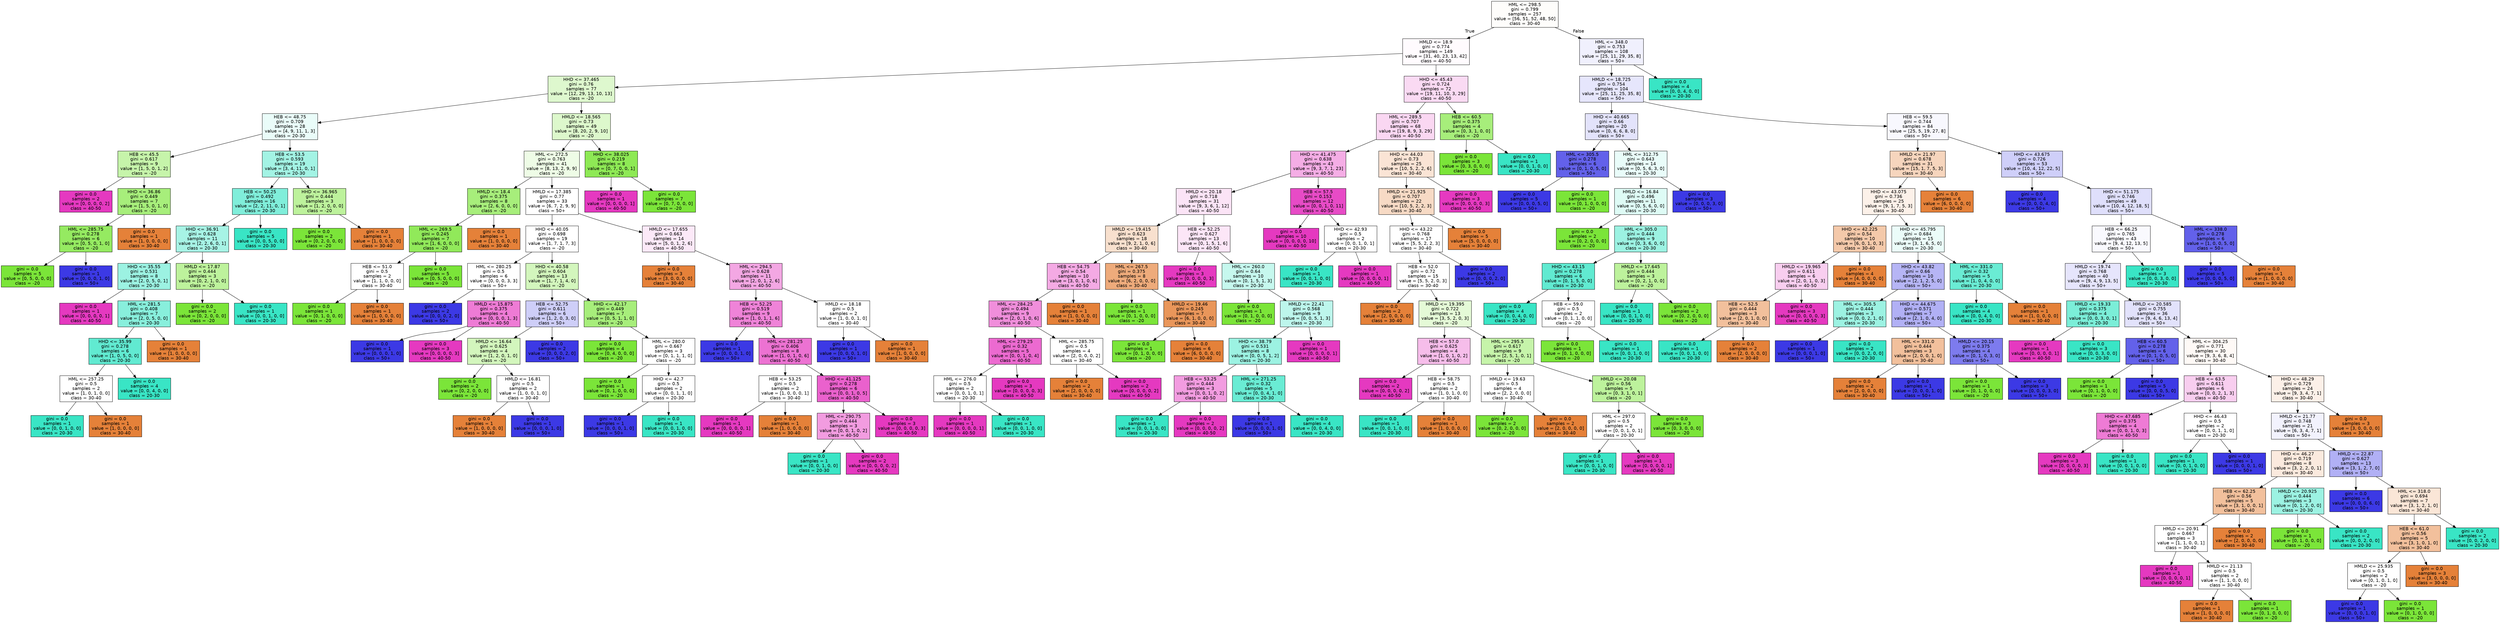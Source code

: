 digraph Tree {
node [shape=box, style="filled", color="black", fontname="helvetica"] ;
edge [fontname="helvetica"] ;
0 [label="HML <= 298.5\ngini = 0.799\nsamples = 257\nvalue = [56, 51, 52, 48, 50]\nclass = 30-40", fillcolor="#fefdfb"] ;
1 [label="HMLD <= 18.9\ngini = 0.774\nsamples = 149\nvalue = [31, 40, 23, 13, 42]\nclass = 40-50", fillcolor="#fffbfe"] ;
0 -> 1 [labeldistance=2.5, labelangle=45, headlabel="True"] ;
2 [label="HHD <= 37.465\ngini = 0.76\nsamples = 77\nvalue = [12, 29, 13, 10, 13]\nclass = -20", fillcolor="#def8ce"] ;
1 -> 2 ;
3 [label="HEB <= 48.75\ngini = 0.709\nsamples = 28\nvalue = [4, 9, 11, 1, 3]\nclass = 20-30", fillcolor="#eafcf9"] ;
2 -> 3 ;
4 [label="HEB <= 45.5\ngini = 0.617\nsamples = 9\nvalue = [1, 5, 0, 1, 2]\nclass = -20", fillcolor="#c6f4aa"] ;
3 -> 4 ;
5 [label="gini = 0.0\nsamples = 2\nvalue = [0, 0, 0, 0, 2]\nclass = 40-50", fillcolor="#e539c0"] ;
4 -> 5 ;
6 [label="HHD <= 36.86\ngini = 0.449\nsamples = 7\nvalue = [1, 5, 0, 1, 0]\nclass = -20", fillcolor="#a7ee7b"] ;
4 -> 6 ;
7 [label="HML <= 285.75\ngini = 0.278\nsamples = 6\nvalue = [0, 5, 0, 1, 0]\nclass = -20", fillcolor="#95ea61"] ;
6 -> 7 ;
8 [label="gini = 0.0\nsamples = 5\nvalue = [0, 5, 0, 0, 0]\nclass = -20", fillcolor="#7be539"] ;
7 -> 8 ;
9 [label="gini = 0.0\nsamples = 1\nvalue = [0, 0, 0, 1, 0]\nclass = 50+", fillcolor="#3c39e5"] ;
7 -> 9 ;
10 [label="gini = 0.0\nsamples = 1\nvalue = [1, 0, 0, 0, 0]\nclass = 30-40", fillcolor="#e58139"] ;
6 -> 10 ;
11 [label="HEB <= 53.5\ngini = 0.593\nsamples = 19\nvalue = [3, 4, 11, 0, 1]\nclass = 20-30", fillcolor="#a3f3e4"] ;
3 -> 11 ;
12 [label="HEB <= 50.25\ngini = 0.492\nsamples = 16\nvalue = [2, 2, 11, 0, 1]\nclass = 20-30", fillcolor="#80eeda"] ;
11 -> 12 ;
13 [label="HHD <= 36.91\ngini = 0.628\nsamples = 11\nvalue = [2, 2, 6, 0, 1]\nclass = 20-30", fillcolor="#a7f3e5"] ;
12 -> 13 ;
14 [label="HHD <= 35.55\ngini = 0.531\nsamples = 8\nvalue = [2, 0, 5, 0, 1]\nclass = 20-30", fillcolor="#9cf2e2"] ;
13 -> 14 ;
15 [label="gini = 0.0\nsamples = 1\nvalue = [0, 0, 0, 0, 1]\nclass = 40-50", fillcolor="#e539c0"] ;
14 -> 15 ;
16 [label="HML <= 281.5\ngini = 0.408\nsamples = 7\nvalue = [2, 0, 5, 0, 0]\nclass = 20-30", fillcolor="#88efdc"] ;
14 -> 16 ;
17 [label="HHD <= 35.99\ngini = 0.278\nsamples = 6\nvalue = [1, 0, 5, 0, 0]\nclass = 20-30", fillcolor="#61ead1"] ;
16 -> 17 ;
18 [label="HML <= 257.25\ngini = 0.5\nsamples = 2\nvalue = [1, 0, 1, 0, 0]\nclass = 30-40", fillcolor="#ffffff"] ;
17 -> 18 ;
19 [label="gini = 0.0\nsamples = 1\nvalue = [0, 0, 1, 0, 0]\nclass = 20-30", fillcolor="#39e5c5"] ;
18 -> 19 ;
20 [label="gini = 0.0\nsamples = 1\nvalue = [1, 0, 0, 0, 0]\nclass = 30-40", fillcolor="#e58139"] ;
18 -> 20 ;
21 [label="gini = 0.0\nsamples = 4\nvalue = [0, 0, 4, 0, 0]\nclass = 20-30", fillcolor="#39e5c5"] ;
17 -> 21 ;
22 [label="gini = 0.0\nsamples = 1\nvalue = [1, 0, 0, 0, 0]\nclass = 30-40", fillcolor="#e58139"] ;
16 -> 22 ;
23 [label="HMLD <= 17.87\ngini = 0.444\nsamples = 3\nvalue = [0, 2, 1, 0, 0]\nclass = -20", fillcolor="#bdf29c"] ;
13 -> 23 ;
24 [label="gini = 0.0\nsamples = 2\nvalue = [0, 2, 0, 0, 0]\nclass = -20", fillcolor="#7be539"] ;
23 -> 24 ;
25 [label="gini = 0.0\nsamples = 1\nvalue = [0, 0, 1, 0, 0]\nclass = 20-30", fillcolor="#39e5c5"] ;
23 -> 25 ;
26 [label="gini = 0.0\nsamples = 5\nvalue = [0, 0, 5, 0, 0]\nclass = 20-30", fillcolor="#39e5c5"] ;
12 -> 26 ;
27 [label="HHD <= 36.965\ngini = 0.444\nsamples = 3\nvalue = [1, 2, 0, 0, 0]\nclass = -20", fillcolor="#bdf29c"] ;
11 -> 27 ;
28 [label="gini = 0.0\nsamples = 2\nvalue = [0, 2, 0, 0, 0]\nclass = -20", fillcolor="#7be539"] ;
27 -> 28 ;
29 [label="gini = 0.0\nsamples = 1\nvalue = [1, 0, 0, 0, 0]\nclass = 30-40", fillcolor="#e58139"] ;
27 -> 29 ;
30 [label="HMLD <= 18.565\ngini = 0.73\nsamples = 49\nvalue = [8, 20, 2, 9, 10]\nclass = -20", fillcolor="#ddf8cc"] ;
2 -> 30 ;
31 [label="HML <= 272.5\ngini = 0.763\nsamples = 41\nvalue = [8, 13, 2, 9, 9]\nclass = -20", fillcolor="#eefce6"] ;
30 -> 31 ;
32 [label="HMLD <= 18.4\ngini = 0.375\nsamples = 8\nvalue = [2, 6, 0, 0, 0]\nclass = -20", fillcolor="#a7ee7b"] ;
31 -> 32 ;
33 [label="HML <= 269.5\ngini = 0.245\nsamples = 7\nvalue = [1, 6, 0, 0, 0]\nclass = -20", fillcolor="#91e95a"] ;
32 -> 33 ;
34 [label="HEB <= 51.0\ngini = 0.5\nsamples = 2\nvalue = [1, 1, 0, 0, 0]\nclass = 30-40", fillcolor="#ffffff"] ;
33 -> 34 ;
35 [label="gini = 0.0\nsamples = 1\nvalue = [0, 1, 0, 0, 0]\nclass = -20", fillcolor="#7be539"] ;
34 -> 35 ;
36 [label="gini = 0.0\nsamples = 1\nvalue = [1, 0, 0, 0, 0]\nclass = 30-40", fillcolor="#e58139"] ;
34 -> 36 ;
37 [label="gini = 0.0\nsamples = 5\nvalue = [0, 5, 0, 0, 0]\nclass = -20", fillcolor="#7be539"] ;
33 -> 37 ;
38 [label="gini = 0.0\nsamples = 1\nvalue = [1, 0, 0, 0, 0]\nclass = 30-40", fillcolor="#e58139"] ;
32 -> 38 ;
39 [label="HMLD <= 17.385\ngini = 0.77\nsamples = 33\nvalue = [6, 7, 2, 9, 9]\nclass = 50+", fillcolor="#ffffff"] ;
31 -> 39 ;
40 [label="HHD <= 40.05\ngini = 0.698\nsamples = 19\nvalue = [1, 7, 1, 7, 3]\nclass = -20", fillcolor="#ffffff"] ;
39 -> 40 ;
41 [label="HML <= 280.25\ngini = 0.5\nsamples = 6\nvalue = [0, 0, 0, 3, 3]\nclass = 50+", fillcolor="#ffffff"] ;
40 -> 41 ;
42 [label="gini = 0.0\nsamples = 2\nvalue = [0, 0, 0, 2, 0]\nclass = 50+", fillcolor="#3c39e5"] ;
41 -> 42 ;
43 [label="HMLD <= 15.875\ngini = 0.375\nsamples = 4\nvalue = [0, 0, 0, 1, 3]\nclass = 40-50", fillcolor="#ee7bd5"] ;
41 -> 43 ;
44 [label="gini = 0.0\nsamples = 1\nvalue = [0, 0, 0, 1, 0]\nclass = 50+", fillcolor="#3c39e5"] ;
43 -> 44 ;
45 [label="gini = 0.0\nsamples = 3\nvalue = [0, 0, 0, 0, 3]\nclass = 40-50", fillcolor="#e539c0"] ;
43 -> 45 ;
46 [label="HHD <= 40.58\ngini = 0.604\nsamples = 13\nvalue = [1, 7, 1, 4, 0]\nclass = -20", fillcolor="#d3f6bd"] ;
40 -> 46 ;
47 [label="HEB <= 52.75\ngini = 0.611\nsamples = 6\nvalue = [1, 2, 0, 3, 0]\nclass = 50+", fillcolor="#cecef8"] ;
46 -> 47 ;
48 [label="HMLD <= 16.64\ngini = 0.625\nsamples = 4\nvalue = [1, 2, 0, 1, 0]\nclass = -20", fillcolor="#d3f6bd"] ;
47 -> 48 ;
49 [label="gini = 0.0\nsamples = 2\nvalue = [0, 2, 0, 0, 0]\nclass = -20", fillcolor="#7be539"] ;
48 -> 49 ;
50 [label="HMLD <= 16.81\ngini = 0.5\nsamples = 2\nvalue = [1, 0, 0, 1, 0]\nclass = 30-40", fillcolor="#ffffff"] ;
48 -> 50 ;
51 [label="gini = 0.0\nsamples = 1\nvalue = [1, 0, 0, 0, 0]\nclass = 30-40", fillcolor="#e58139"] ;
50 -> 51 ;
52 [label="gini = 0.0\nsamples = 1\nvalue = [0, 0, 0, 1, 0]\nclass = 50+", fillcolor="#3c39e5"] ;
50 -> 52 ;
53 [label="gini = 0.0\nsamples = 2\nvalue = [0, 0, 0, 2, 0]\nclass = 50+", fillcolor="#3c39e5"] ;
47 -> 53 ;
54 [label="HHD <= 42.17\ngini = 0.449\nsamples = 7\nvalue = [0, 5, 1, 1, 0]\nclass = -20", fillcolor="#a7ee7b"] ;
46 -> 54 ;
55 [label="gini = 0.0\nsamples = 4\nvalue = [0, 4, 0, 0, 0]\nclass = -20", fillcolor="#7be539"] ;
54 -> 55 ;
56 [label="HML <= 280.0\ngini = 0.667\nsamples = 3\nvalue = [0, 1, 1, 1, 0]\nclass = -20", fillcolor="#ffffff"] ;
54 -> 56 ;
57 [label="gini = 0.0\nsamples = 1\nvalue = [0, 1, 0, 0, 0]\nclass = -20", fillcolor="#7be539"] ;
56 -> 57 ;
58 [label="HHD <= 42.7\ngini = 0.5\nsamples = 2\nvalue = [0, 0, 1, 1, 0]\nclass = 20-30", fillcolor="#ffffff"] ;
56 -> 58 ;
59 [label="gini = 0.0\nsamples = 1\nvalue = [0, 0, 0, 1, 0]\nclass = 50+", fillcolor="#3c39e5"] ;
58 -> 59 ;
60 [label="gini = 0.0\nsamples = 1\nvalue = [0, 0, 1, 0, 0]\nclass = 20-30", fillcolor="#39e5c5"] ;
58 -> 60 ;
61 [label="HMLD <= 17.655\ngini = 0.663\nsamples = 14\nvalue = [5, 0, 1, 2, 6]\nclass = 40-50", fillcolor="#fce9f8"] ;
39 -> 61 ;
62 [label="gini = 0.0\nsamples = 3\nvalue = [3, 0, 0, 0, 0]\nclass = 30-40", fillcolor="#e58139"] ;
61 -> 62 ;
63 [label="HML <= 294.5\ngini = 0.628\nsamples = 11\nvalue = [2, 0, 1, 2, 6]\nclass = 40-50", fillcolor="#f3a7e3"] ;
61 -> 63 ;
64 [label="HEB <= 52.25\ngini = 0.519\nsamples = 9\nvalue = [1, 0, 1, 1, 6]\nclass = 40-50", fillcolor="#ef83d8"] ;
63 -> 64 ;
65 [label="gini = 0.0\nsamples = 1\nvalue = [0, 0, 0, 1, 0]\nclass = 50+", fillcolor="#3c39e5"] ;
64 -> 65 ;
66 [label="HML <= 281.25\ngini = 0.406\nsamples = 8\nvalue = [1, 0, 1, 0, 6]\nclass = 40-50", fillcolor="#ec72d2"] ;
64 -> 66 ;
67 [label="HEB <= 53.25\ngini = 0.5\nsamples = 2\nvalue = [1, 0, 0, 0, 1]\nclass = 30-40", fillcolor="#ffffff"] ;
66 -> 67 ;
68 [label="gini = 0.0\nsamples = 1\nvalue = [0, 0, 0, 0, 1]\nclass = 40-50", fillcolor="#e539c0"] ;
67 -> 68 ;
69 [label="gini = 0.0\nsamples = 1\nvalue = [1, 0, 0, 0, 0]\nclass = 30-40", fillcolor="#e58139"] ;
67 -> 69 ;
70 [label="HHD <= 41.125\ngini = 0.278\nsamples = 6\nvalue = [0, 0, 1, 0, 5]\nclass = 40-50", fillcolor="#ea61cd"] ;
66 -> 70 ;
71 [label="HML <= 290.75\ngini = 0.444\nsamples = 3\nvalue = [0, 0, 1, 0, 2]\nclass = 40-50", fillcolor="#f29ce0"] ;
70 -> 71 ;
72 [label="gini = 0.0\nsamples = 1\nvalue = [0, 0, 1, 0, 0]\nclass = 20-30", fillcolor="#39e5c5"] ;
71 -> 72 ;
73 [label="gini = 0.0\nsamples = 2\nvalue = [0, 0, 0, 0, 2]\nclass = 40-50", fillcolor="#e539c0"] ;
71 -> 73 ;
74 [label="gini = 0.0\nsamples = 3\nvalue = [0, 0, 0, 0, 3]\nclass = 40-50", fillcolor="#e539c0"] ;
70 -> 74 ;
75 [label="HMLD <= 18.18\ngini = 0.5\nsamples = 2\nvalue = [1, 0, 0, 1, 0]\nclass = 30-40", fillcolor="#ffffff"] ;
63 -> 75 ;
76 [label="gini = 0.0\nsamples = 1\nvalue = [0, 0, 0, 1, 0]\nclass = 50+", fillcolor="#3c39e5"] ;
75 -> 76 ;
77 [label="gini = 0.0\nsamples = 1\nvalue = [1, 0, 0, 0, 0]\nclass = 30-40", fillcolor="#e58139"] ;
75 -> 77 ;
78 [label="HHD <= 38.025\ngini = 0.219\nsamples = 8\nvalue = [0, 7, 0, 0, 1]\nclass = -20", fillcolor="#8ee955"] ;
30 -> 78 ;
79 [label="gini = 0.0\nsamples = 1\nvalue = [0, 0, 0, 0, 1]\nclass = 40-50", fillcolor="#e539c0"] ;
78 -> 79 ;
80 [label="gini = 0.0\nsamples = 7\nvalue = [0, 7, 0, 0, 0]\nclass = -20", fillcolor="#7be539"] ;
78 -> 80 ;
81 [label="HHD <= 45.43\ngini = 0.724\nsamples = 72\nvalue = [19, 11, 10, 3, 29]\nclass = 40-50", fillcolor="#fadaf3"] ;
1 -> 81 ;
82 [label="HML <= 289.5\ngini = 0.707\nsamples = 68\nvalue = [19, 8, 9, 3, 29]\nclass = 40-50", fillcolor="#fad7f2"] ;
81 -> 82 ;
83 [label="HHD <= 41.475\ngini = 0.638\nsamples = 43\nvalue = [9, 3, 7, 1, 23]\nclass = 40-50", fillcolor="#f4ade5"] ;
82 -> 83 ;
84 [label="HMLD <= 20.18\ngini = 0.718\nsamples = 31\nvalue = [9, 3, 6, 1, 12]\nclass = 40-50", fillcolor="#fbe4f6"] ;
83 -> 84 ;
85 [label="HMLD <= 19.415\ngini = 0.623\nsamples = 18\nvalue = [9, 2, 1, 0, 6]\nclass = 30-40", fillcolor="#f8e0ce"] ;
84 -> 85 ;
86 [label="HEB <= 54.75\ngini = 0.54\nsamples = 10\nvalue = [3, 0, 1, 0, 6]\nclass = 40-50", fillcolor="#f4aae4"] ;
85 -> 86 ;
87 [label="HML <= 284.25\ngini = 0.494\nsamples = 9\nvalue = [2, 0, 1, 0, 6]\nclass = 40-50", fillcolor="#f08edb"] ;
86 -> 87 ;
88 [label="HML <= 279.25\ngini = 0.32\nsamples = 5\nvalue = [0, 0, 1, 0, 4]\nclass = 40-50", fillcolor="#ec6ad0"] ;
87 -> 88 ;
89 [label="HML <= 276.0\ngini = 0.5\nsamples = 2\nvalue = [0, 0, 1, 0, 1]\nclass = 20-30", fillcolor="#ffffff"] ;
88 -> 89 ;
90 [label="gini = 0.0\nsamples = 1\nvalue = [0, 0, 0, 0, 1]\nclass = 40-50", fillcolor="#e539c0"] ;
89 -> 90 ;
91 [label="gini = 0.0\nsamples = 1\nvalue = [0, 0, 1, 0, 0]\nclass = 20-30", fillcolor="#39e5c5"] ;
89 -> 91 ;
92 [label="gini = 0.0\nsamples = 3\nvalue = [0, 0, 0, 0, 3]\nclass = 40-50", fillcolor="#e539c0"] ;
88 -> 92 ;
93 [label="HML <= 285.75\ngini = 0.5\nsamples = 4\nvalue = [2, 0, 0, 0, 2]\nclass = 30-40", fillcolor="#ffffff"] ;
87 -> 93 ;
94 [label="gini = 0.0\nsamples = 2\nvalue = [2, 0, 0, 0, 0]\nclass = 30-40", fillcolor="#e58139"] ;
93 -> 94 ;
95 [label="gini = 0.0\nsamples = 2\nvalue = [0, 0, 0, 0, 2]\nclass = 40-50", fillcolor="#e539c0"] ;
93 -> 95 ;
96 [label="gini = 0.0\nsamples = 1\nvalue = [1, 0, 0, 0, 0]\nclass = 30-40", fillcolor="#e58139"] ;
86 -> 96 ;
97 [label="HML <= 267.5\ngini = 0.375\nsamples = 8\nvalue = [6, 2, 0, 0, 0]\nclass = 30-40", fillcolor="#eeab7b"] ;
85 -> 97 ;
98 [label="gini = 0.0\nsamples = 1\nvalue = [0, 1, 0, 0, 0]\nclass = -20", fillcolor="#7be539"] ;
97 -> 98 ;
99 [label="HMLD <= 19.46\ngini = 0.245\nsamples = 7\nvalue = [6, 1, 0, 0, 0]\nclass = 30-40", fillcolor="#e9965a"] ;
97 -> 99 ;
100 [label="gini = 0.0\nsamples = 1\nvalue = [0, 1, 0, 0, 0]\nclass = -20", fillcolor="#7be539"] ;
99 -> 100 ;
101 [label="gini = 0.0\nsamples = 6\nvalue = [6, 0, 0, 0, 0]\nclass = 30-40", fillcolor="#e58139"] ;
99 -> 101 ;
102 [label="HEB <= 52.25\ngini = 0.627\nsamples = 13\nvalue = [0, 1, 5, 1, 6]\nclass = 40-50", fillcolor="#fce6f7"] ;
84 -> 102 ;
103 [label="gini = 0.0\nsamples = 3\nvalue = [0, 0, 0, 0, 3]\nclass = 40-50", fillcolor="#e539c0"] ;
102 -> 103 ;
104 [label="HML <= 260.0\ngini = 0.64\nsamples = 10\nvalue = [0, 1, 5, 1, 3]\nclass = 20-30", fillcolor="#c6f8ee"] ;
102 -> 104 ;
105 [label="gini = 0.0\nsamples = 1\nvalue = [0, 1, 0, 0, 0]\nclass = -20", fillcolor="#7be539"] ;
104 -> 105 ;
106 [label="HMLD <= 22.41\ngini = 0.568\nsamples = 9\nvalue = [0, 0, 5, 1, 3]\nclass = 20-30", fillcolor="#bdf6ec"] ;
104 -> 106 ;
107 [label="HHD <= 38.79\ngini = 0.531\nsamples = 8\nvalue = [0, 0, 5, 1, 2]\nclass = 20-30", fillcolor="#9cf2e2"] ;
106 -> 107 ;
108 [label="HEB <= 53.25\ngini = 0.444\nsamples = 3\nvalue = [0, 0, 1, 0, 2]\nclass = 40-50", fillcolor="#f29ce0"] ;
107 -> 108 ;
109 [label="gini = 0.0\nsamples = 1\nvalue = [0, 0, 1, 0, 0]\nclass = 20-30", fillcolor="#39e5c5"] ;
108 -> 109 ;
110 [label="gini = 0.0\nsamples = 2\nvalue = [0, 0, 0, 0, 2]\nclass = 40-50", fillcolor="#e539c0"] ;
108 -> 110 ;
111 [label="HML <= 271.25\ngini = 0.32\nsamples = 5\nvalue = [0, 0, 4, 1, 0]\nclass = 20-30", fillcolor="#6aecd4"] ;
107 -> 111 ;
112 [label="gini = 0.0\nsamples = 1\nvalue = [0, 0, 0, 1, 0]\nclass = 50+", fillcolor="#3c39e5"] ;
111 -> 112 ;
113 [label="gini = 0.0\nsamples = 4\nvalue = [0, 0, 4, 0, 0]\nclass = 20-30", fillcolor="#39e5c5"] ;
111 -> 113 ;
114 [label="gini = 0.0\nsamples = 1\nvalue = [0, 0, 0, 0, 1]\nclass = 40-50", fillcolor="#e539c0"] ;
106 -> 114 ;
115 [label="HEB <= 57.5\ngini = 0.153\nsamples = 12\nvalue = [0, 0, 1, 0, 11]\nclass = 40-50", fillcolor="#e74bc6"] ;
83 -> 115 ;
116 [label="gini = 0.0\nsamples = 10\nvalue = [0, 0, 0, 0, 10]\nclass = 40-50", fillcolor="#e539c0"] ;
115 -> 116 ;
117 [label="HHD <= 42.93\ngini = 0.5\nsamples = 2\nvalue = [0, 0, 1, 0, 1]\nclass = 20-30", fillcolor="#ffffff"] ;
115 -> 117 ;
118 [label="gini = 0.0\nsamples = 1\nvalue = [0, 0, 1, 0, 0]\nclass = 20-30", fillcolor="#39e5c5"] ;
117 -> 118 ;
119 [label="gini = 0.0\nsamples = 1\nvalue = [0, 0, 0, 0, 1]\nclass = 40-50", fillcolor="#e539c0"] ;
117 -> 119 ;
120 [label="HHD <= 44.03\ngini = 0.73\nsamples = 25\nvalue = [10, 5, 2, 2, 6]\nclass = 30-40", fillcolor="#fae4d5"] ;
82 -> 120 ;
121 [label="HMLD <= 21.925\ngini = 0.707\nsamples = 22\nvalue = [10, 5, 2, 2, 3]\nclass = 30-40", fillcolor="#f7dac5"] ;
120 -> 121 ;
122 [label="HHD <= 43.22\ngini = 0.768\nsamples = 17\nvalue = [5, 5, 2, 2, 3]\nclass = 30-40", fillcolor="#ffffff"] ;
121 -> 122 ;
123 [label="HEB <= 52.0\ngini = 0.72\nsamples = 15\nvalue = [5, 5, 2, 0, 3]\nclass = 30-40", fillcolor="#ffffff"] ;
122 -> 123 ;
124 [label="gini = 0.0\nsamples = 2\nvalue = [2, 0, 0, 0, 0]\nclass = 30-40", fillcolor="#e58139"] ;
123 -> 124 ;
125 [label="HMLD <= 19.395\ngini = 0.722\nsamples = 13\nvalue = [3, 5, 2, 0, 3]\nclass = -20", fillcolor="#e5fad7"] ;
123 -> 125 ;
126 [label="HEB <= 57.0\ngini = 0.625\nsamples = 4\nvalue = [1, 0, 1, 0, 2]\nclass = 40-50", fillcolor="#f6bdea"] ;
125 -> 126 ;
127 [label="gini = 0.0\nsamples = 2\nvalue = [0, 0, 0, 0, 2]\nclass = 40-50", fillcolor="#e539c0"] ;
126 -> 127 ;
128 [label="HEB <= 58.75\ngini = 0.5\nsamples = 2\nvalue = [1, 0, 1, 0, 0]\nclass = 30-40", fillcolor="#ffffff"] ;
126 -> 128 ;
129 [label="gini = 0.0\nsamples = 1\nvalue = [0, 0, 1, 0, 0]\nclass = 20-30", fillcolor="#39e5c5"] ;
128 -> 129 ;
130 [label="gini = 0.0\nsamples = 1\nvalue = [1, 0, 0, 0, 0]\nclass = 30-40", fillcolor="#e58139"] ;
128 -> 130 ;
131 [label="HML <= 295.5\ngini = 0.617\nsamples = 9\nvalue = [2, 5, 1, 0, 1]\nclass = -20", fillcolor="#c6f4aa"] ;
125 -> 131 ;
132 [label="HMLD <= 19.63\ngini = 0.5\nsamples = 4\nvalue = [2, 2, 0, 0, 0]\nclass = 30-40", fillcolor="#ffffff"] ;
131 -> 132 ;
133 [label="gini = 0.0\nsamples = 2\nvalue = [0, 2, 0, 0, 0]\nclass = -20", fillcolor="#7be539"] ;
132 -> 133 ;
134 [label="gini = 0.0\nsamples = 2\nvalue = [2, 0, 0, 0, 0]\nclass = 30-40", fillcolor="#e58139"] ;
132 -> 134 ;
135 [label="HMLD <= 20.08\ngini = 0.56\nsamples = 5\nvalue = [0, 3, 1, 0, 1]\nclass = -20", fillcolor="#bdf29c"] ;
131 -> 135 ;
136 [label="HML <= 297.0\ngini = 0.5\nsamples = 2\nvalue = [0, 0, 1, 0, 1]\nclass = 20-30", fillcolor="#ffffff"] ;
135 -> 136 ;
137 [label="gini = 0.0\nsamples = 1\nvalue = [0, 0, 1, 0, 0]\nclass = 20-30", fillcolor="#39e5c5"] ;
136 -> 137 ;
138 [label="gini = 0.0\nsamples = 1\nvalue = [0, 0, 0, 0, 1]\nclass = 40-50", fillcolor="#e539c0"] ;
136 -> 138 ;
139 [label="gini = 0.0\nsamples = 3\nvalue = [0, 3, 0, 0, 0]\nclass = -20", fillcolor="#7be539"] ;
135 -> 139 ;
140 [label="gini = 0.0\nsamples = 2\nvalue = [0, 0, 0, 2, 0]\nclass = 50+", fillcolor="#3c39e5"] ;
122 -> 140 ;
141 [label="gini = 0.0\nsamples = 5\nvalue = [5, 0, 0, 0, 0]\nclass = 30-40", fillcolor="#e58139"] ;
121 -> 141 ;
142 [label="gini = 0.0\nsamples = 3\nvalue = [0, 0, 0, 0, 3]\nclass = 40-50", fillcolor="#e539c0"] ;
120 -> 142 ;
143 [label="HEB <= 60.5\ngini = 0.375\nsamples = 4\nvalue = [0, 3, 1, 0, 0]\nclass = -20", fillcolor="#a7ee7b"] ;
81 -> 143 ;
144 [label="gini = 0.0\nsamples = 3\nvalue = [0, 3, 0, 0, 0]\nclass = -20", fillcolor="#7be539"] ;
143 -> 144 ;
145 [label="gini = 0.0\nsamples = 1\nvalue = [0, 0, 1, 0, 0]\nclass = 20-30", fillcolor="#39e5c5"] ;
143 -> 145 ;
146 [label="HML <= 348.0\ngini = 0.753\nsamples = 108\nvalue = [25, 11, 29, 35, 8]\nclass = 50+", fillcolor="#f0f0fd"] ;
0 -> 146 [labeldistance=2.5, labelangle=-45, headlabel="False"] ;
147 [label="HMLD <= 18.725\ngini = 0.754\nsamples = 104\nvalue = [25, 11, 25, 35, 8]\nclass = 50+", fillcolor="#e6e6fc"] ;
146 -> 147 ;
148 [label="HHD <= 40.665\ngini = 0.66\nsamples = 20\nvalue = [0, 6, 6, 8, 0]\nclass = 50+", fillcolor="#e3e3fb"] ;
147 -> 148 ;
149 [label="HML <= 305.5\ngini = 0.278\nsamples = 6\nvalue = [0, 1, 0, 5, 0]\nclass = 50+", fillcolor="#6361ea"] ;
148 -> 149 ;
150 [label="gini = 0.0\nsamples = 5\nvalue = [0, 0, 0, 5, 0]\nclass = 50+", fillcolor="#3c39e5"] ;
149 -> 150 ;
151 [label="gini = 0.0\nsamples = 1\nvalue = [0, 1, 0, 0, 0]\nclass = -20", fillcolor="#7be539"] ;
149 -> 151 ;
152 [label="HML <= 312.75\ngini = 0.643\nsamples = 14\nvalue = [0, 5, 6, 3, 0]\nclass = 20-30", fillcolor="#e9fcf9"] ;
148 -> 152 ;
153 [label="HMLD <= 16.84\ngini = 0.496\nsamples = 11\nvalue = [0, 5, 6, 0, 0]\nclass = 20-30", fillcolor="#defbf5"] ;
152 -> 153 ;
154 [label="gini = 0.0\nsamples = 2\nvalue = [0, 2, 0, 0, 0]\nclass = -20", fillcolor="#7be539"] ;
153 -> 154 ;
155 [label="HML <= 305.0\ngini = 0.444\nsamples = 9\nvalue = [0, 3, 6, 0, 0]\nclass = 20-30", fillcolor="#9cf2e2"] ;
153 -> 155 ;
156 [label="HHD <= 43.15\ngini = 0.278\nsamples = 6\nvalue = [0, 1, 5, 0, 0]\nclass = 20-30", fillcolor="#61ead1"] ;
155 -> 156 ;
157 [label="gini = 0.0\nsamples = 4\nvalue = [0, 0, 4, 0, 0]\nclass = 20-30", fillcolor="#39e5c5"] ;
156 -> 157 ;
158 [label="HEB <= 59.0\ngini = 0.5\nsamples = 2\nvalue = [0, 1, 1, 0, 0]\nclass = -20", fillcolor="#ffffff"] ;
156 -> 158 ;
159 [label="gini = 0.0\nsamples = 1\nvalue = [0, 1, 0, 0, 0]\nclass = -20", fillcolor="#7be539"] ;
158 -> 159 ;
160 [label="gini = 0.0\nsamples = 1\nvalue = [0, 0, 1, 0, 0]\nclass = 20-30", fillcolor="#39e5c5"] ;
158 -> 160 ;
161 [label="HMLD <= 17.645\ngini = 0.444\nsamples = 3\nvalue = [0, 2, 1, 0, 0]\nclass = -20", fillcolor="#bdf29c"] ;
155 -> 161 ;
162 [label="gini = 0.0\nsamples = 1\nvalue = [0, 0, 1, 0, 0]\nclass = 20-30", fillcolor="#39e5c5"] ;
161 -> 162 ;
163 [label="gini = 0.0\nsamples = 2\nvalue = [0, 2, 0, 0, 0]\nclass = -20", fillcolor="#7be539"] ;
161 -> 163 ;
164 [label="gini = 0.0\nsamples = 3\nvalue = [0, 0, 0, 3, 0]\nclass = 50+", fillcolor="#3c39e5"] ;
152 -> 164 ;
165 [label="HEB <= 59.5\ngini = 0.744\nsamples = 84\nvalue = [25, 5, 19, 27, 8]\nclass = 50+", fillcolor="#f8f8fe"] ;
147 -> 165 ;
166 [label="HMLD <= 21.97\ngini = 0.678\nsamples = 31\nvalue = [15, 1, 7, 5, 3]\nclass = 30-40", fillcolor="#f6d5bd"] ;
165 -> 166 ;
167 [label="HHD <= 43.075\ngini = 0.736\nsamples = 25\nvalue = [9, 1, 7, 5, 3]\nclass = 30-40", fillcolor="#fcf1e9"] ;
166 -> 167 ;
168 [label="HHD <= 42.225\ngini = 0.54\nsamples = 10\nvalue = [6, 0, 1, 0, 3]\nclass = 30-40", fillcolor="#f4c9aa"] ;
167 -> 168 ;
169 [label="HMLD <= 19.965\ngini = 0.611\nsamples = 6\nvalue = [2, 0, 1, 0, 3]\nclass = 40-50", fillcolor="#f8ceef"] ;
168 -> 169 ;
170 [label="HEB <= 52.5\ngini = 0.444\nsamples = 3\nvalue = [2, 0, 1, 0, 0]\nclass = 30-40", fillcolor="#f2c09c"] ;
169 -> 170 ;
171 [label="gini = 0.0\nsamples = 1\nvalue = [0, 0, 1, 0, 0]\nclass = 20-30", fillcolor="#39e5c5"] ;
170 -> 171 ;
172 [label="gini = 0.0\nsamples = 2\nvalue = [2, 0, 0, 0, 0]\nclass = 30-40", fillcolor="#e58139"] ;
170 -> 172 ;
173 [label="gini = 0.0\nsamples = 3\nvalue = [0, 0, 0, 0, 3]\nclass = 40-50", fillcolor="#e539c0"] ;
169 -> 173 ;
174 [label="gini = 0.0\nsamples = 4\nvalue = [4, 0, 0, 0, 0]\nclass = 30-40", fillcolor="#e58139"] ;
168 -> 174 ;
175 [label="HHD <= 45.795\ngini = 0.684\nsamples = 15\nvalue = [3, 1, 6, 5, 0]\nclass = 20-30", fillcolor="#ebfcf9"] ;
167 -> 175 ;
176 [label="HHD <= 43.82\ngini = 0.66\nsamples = 10\nvalue = [2, 1, 2, 5, 0]\nclass = 50+", fillcolor="#b6b5f5"] ;
175 -> 176 ;
177 [label="HML <= 305.5\ngini = 0.444\nsamples = 3\nvalue = [0, 0, 2, 1, 0]\nclass = 20-30", fillcolor="#9cf2e2"] ;
176 -> 177 ;
178 [label="gini = 0.0\nsamples = 1\nvalue = [0, 0, 0, 1, 0]\nclass = 50+", fillcolor="#3c39e5"] ;
177 -> 178 ;
179 [label="gini = 0.0\nsamples = 2\nvalue = [0, 0, 2, 0, 0]\nclass = 20-30", fillcolor="#39e5c5"] ;
177 -> 179 ;
180 [label="HHD <= 44.675\ngini = 0.571\nsamples = 7\nvalue = [2, 1, 0, 4, 0]\nclass = 50+", fillcolor="#b1b0f5"] ;
176 -> 180 ;
181 [label="HML <= 331.0\ngini = 0.444\nsamples = 3\nvalue = [2, 0, 0, 1, 0]\nclass = 30-40", fillcolor="#f2c09c"] ;
180 -> 181 ;
182 [label="gini = 0.0\nsamples = 2\nvalue = [2, 0, 0, 0, 0]\nclass = 30-40", fillcolor="#e58139"] ;
181 -> 182 ;
183 [label="gini = 0.0\nsamples = 1\nvalue = [0, 0, 0, 1, 0]\nclass = 50+", fillcolor="#3c39e5"] ;
181 -> 183 ;
184 [label="HMLD <= 20.15\ngini = 0.375\nsamples = 4\nvalue = [0, 1, 0, 3, 0]\nclass = 50+", fillcolor="#7d7bee"] ;
180 -> 184 ;
185 [label="gini = 0.0\nsamples = 1\nvalue = [0, 1, 0, 0, 0]\nclass = -20", fillcolor="#7be539"] ;
184 -> 185 ;
186 [label="gini = 0.0\nsamples = 3\nvalue = [0, 0, 0, 3, 0]\nclass = 50+", fillcolor="#3c39e5"] ;
184 -> 186 ;
187 [label="HML <= 331.0\ngini = 0.32\nsamples = 5\nvalue = [1, 0, 4, 0, 0]\nclass = 20-30", fillcolor="#6aecd4"] ;
175 -> 187 ;
188 [label="gini = 0.0\nsamples = 4\nvalue = [0, 0, 4, 0, 0]\nclass = 20-30", fillcolor="#39e5c5"] ;
187 -> 188 ;
189 [label="gini = 0.0\nsamples = 1\nvalue = [1, 0, 0, 0, 0]\nclass = 30-40", fillcolor="#e58139"] ;
187 -> 189 ;
190 [label="gini = 0.0\nsamples = 6\nvalue = [6, 0, 0, 0, 0]\nclass = 30-40", fillcolor="#e58139"] ;
166 -> 190 ;
191 [label="HHD <= 43.675\ngini = 0.726\nsamples = 53\nvalue = [10, 4, 12, 22, 5]\nclass = 50+", fillcolor="#cfcff9"] ;
165 -> 191 ;
192 [label="gini = 0.0\nsamples = 4\nvalue = [0, 0, 0, 4, 0]\nclass = 50+", fillcolor="#3c39e5"] ;
191 -> 192 ;
193 [label="HHD <= 51.175\ngini = 0.746\nsamples = 49\nvalue = [10, 4, 12, 18, 5]\nclass = 50+", fillcolor="#dfdffb"] ;
191 -> 193 ;
194 [label="HEB <= 66.25\ngini = 0.765\nsamples = 43\nvalue = [9, 4, 12, 13, 5]\nclass = 50+", fillcolor="#f9f9fe"] ;
193 -> 194 ;
195 [label="HMLD <= 19.74\ngini = 0.768\nsamples = 40\nvalue = [9, 4, 9, 13, 5]\nclass = 50+", fillcolor="#e6e5fc"] ;
194 -> 195 ;
196 [label="HMLD <= 19.33\ngini = 0.375\nsamples = 4\nvalue = [0, 0, 3, 0, 1]\nclass = 20-30", fillcolor="#7beed8"] ;
195 -> 196 ;
197 [label="gini = 0.0\nsamples = 1\nvalue = [0, 0, 0, 0, 1]\nclass = 40-50", fillcolor="#e539c0"] ;
196 -> 197 ;
198 [label="gini = 0.0\nsamples = 3\nvalue = [0, 0, 3, 0, 0]\nclass = 20-30", fillcolor="#39e5c5"] ;
196 -> 198 ;
199 [label="HMLD <= 20.585\ngini = 0.755\nsamples = 36\nvalue = [9, 4, 6, 13, 4]\nclass = 50+", fillcolor="#e2e2fb"] ;
195 -> 199 ;
200 [label="HEB <= 60.5\ngini = 0.278\nsamples = 6\nvalue = [0, 1, 0, 5, 0]\nclass = 50+", fillcolor="#6361ea"] ;
199 -> 200 ;
201 [label="gini = 0.0\nsamples = 1\nvalue = [0, 1, 0, 0, 0]\nclass = -20", fillcolor="#7be539"] ;
200 -> 201 ;
202 [label="gini = 0.0\nsamples = 5\nvalue = [0, 0, 0, 5, 0]\nclass = 50+", fillcolor="#3c39e5"] ;
200 -> 202 ;
203 [label="HML <= 304.25\ngini = 0.771\nsamples = 30\nvalue = [9, 3, 6, 8, 4]\nclass = 30-40", fillcolor="#fef9f6"] ;
199 -> 203 ;
204 [label="HEB <= 63.5\ngini = 0.611\nsamples = 6\nvalue = [0, 0, 2, 1, 3]\nclass = 40-50", fillcolor="#f8ceef"] ;
203 -> 204 ;
205 [label="HHD <= 47.685\ngini = 0.375\nsamples = 4\nvalue = [0, 0, 1, 0, 3]\nclass = 40-50", fillcolor="#ee7bd5"] ;
204 -> 205 ;
206 [label="gini = 0.0\nsamples = 3\nvalue = [0, 0, 0, 0, 3]\nclass = 40-50", fillcolor="#e539c0"] ;
205 -> 206 ;
207 [label="gini = 0.0\nsamples = 1\nvalue = [0, 0, 1, 0, 0]\nclass = 20-30", fillcolor="#39e5c5"] ;
205 -> 207 ;
208 [label="HHD <= 46.43\ngini = 0.5\nsamples = 2\nvalue = [0, 0, 1, 1, 0]\nclass = 20-30", fillcolor="#ffffff"] ;
204 -> 208 ;
209 [label="gini = 0.0\nsamples = 1\nvalue = [0, 0, 1, 0, 0]\nclass = 20-30", fillcolor="#39e5c5"] ;
208 -> 209 ;
210 [label="gini = 0.0\nsamples = 1\nvalue = [0, 0, 0, 1, 0]\nclass = 50+", fillcolor="#3c39e5"] ;
208 -> 210 ;
211 [label="HHD <= 48.29\ngini = 0.729\nsamples = 24\nvalue = [9, 3, 4, 7, 1]\nclass = 30-40", fillcolor="#fcf0e8"] ;
203 -> 211 ;
212 [label="HMLD <= 21.77\ngini = 0.748\nsamples = 21\nvalue = [6, 3, 4, 7, 1]\nclass = 50+", fillcolor="#f2f2fd"] ;
211 -> 212 ;
213 [label="HHD <= 46.27\ngini = 0.719\nsamples = 8\nvalue = [3, 2, 2, 0, 1]\nclass = 30-40", fillcolor="#fbeade"] ;
212 -> 213 ;
214 [label="HEB <= 62.25\ngini = 0.56\nsamples = 5\nvalue = [3, 1, 0, 0, 1]\nclass = 30-40", fillcolor="#f2c09c"] ;
213 -> 214 ;
215 [label="HMLD <= 20.91\ngini = 0.667\nsamples = 3\nvalue = [1, 1, 0, 0, 1]\nclass = 30-40", fillcolor="#ffffff"] ;
214 -> 215 ;
216 [label="gini = 0.0\nsamples = 1\nvalue = [0, 0, 0, 0, 1]\nclass = 40-50", fillcolor="#e539c0"] ;
215 -> 216 ;
217 [label="HMLD <= 21.13\ngini = 0.5\nsamples = 2\nvalue = [1, 1, 0, 0, 0]\nclass = 30-40", fillcolor="#ffffff"] ;
215 -> 217 ;
218 [label="gini = 0.0\nsamples = 1\nvalue = [1, 0, 0, 0, 0]\nclass = 30-40", fillcolor="#e58139"] ;
217 -> 218 ;
219 [label="gini = 0.0\nsamples = 1\nvalue = [0, 1, 0, 0, 0]\nclass = -20", fillcolor="#7be539"] ;
217 -> 219 ;
220 [label="gini = 0.0\nsamples = 2\nvalue = [2, 0, 0, 0, 0]\nclass = 30-40", fillcolor="#e58139"] ;
214 -> 220 ;
221 [label="HMLD <= 20.925\ngini = 0.444\nsamples = 3\nvalue = [0, 1, 2, 0, 0]\nclass = 20-30", fillcolor="#9cf2e2"] ;
213 -> 221 ;
222 [label="gini = 0.0\nsamples = 1\nvalue = [0, 1, 0, 0, 0]\nclass = -20", fillcolor="#7be539"] ;
221 -> 222 ;
223 [label="gini = 0.0\nsamples = 2\nvalue = [0, 0, 2, 0, 0]\nclass = 20-30", fillcolor="#39e5c5"] ;
221 -> 223 ;
224 [label="HMLD <= 22.87\ngini = 0.627\nsamples = 13\nvalue = [3, 1, 2, 7, 0]\nclass = 50+", fillcolor="#b1b0f5"] ;
212 -> 224 ;
225 [label="gini = 0.0\nsamples = 6\nvalue = [0, 0, 0, 6, 0]\nclass = 50+", fillcolor="#3c39e5"] ;
224 -> 225 ;
226 [label="HML <= 318.0\ngini = 0.694\nsamples = 7\nvalue = [3, 1, 2, 1, 0]\nclass = 30-40", fillcolor="#fae6d7"] ;
224 -> 226 ;
227 [label="HEB <= 61.0\ngini = 0.56\nsamples = 5\nvalue = [3, 1, 0, 1, 0]\nclass = 30-40", fillcolor="#f2c09c"] ;
226 -> 227 ;
228 [label="HMLD <= 25.935\ngini = 0.5\nsamples = 2\nvalue = [0, 1, 0, 1, 0]\nclass = -20", fillcolor="#ffffff"] ;
227 -> 228 ;
229 [label="gini = 0.0\nsamples = 1\nvalue = [0, 0, 0, 1, 0]\nclass = 50+", fillcolor="#3c39e5"] ;
228 -> 229 ;
230 [label="gini = 0.0\nsamples = 1\nvalue = [0, 1, 0, 0, 0]\nclass = -20", fillcolor="#7be539"] ;
228 -> 230 ;
231 [label="gini = 0.0\nsamples = 3\nvalue = [3, 0, 0, 0, 0]\nclass = 30-40", fillcolor="#e58139"] ;
227 -> 231 ;
232 [label="gini = 0.0\nsamples = 2\nvalue = [0, 0, 2, 0, 0]\nclass = 20-30", fillcolor="#39e5c5"] ;
226 -> 232 ;
233 [label="gini = 0.0\nsamples = 3\nvalue = [3, 0, 0, 0, 0]\nclass = 30-40", fillcolor="#e58139"] ;
211 -> 233 ;
234 [label="gini = 0.0\nsamples = 3\nvalue = [0, 0, 3, 0, 0]\nclass = 20-30", fillcolor="#39e5c5"] ;
194 -> 234 ;
235 [label="HML <= 338.0\ngini = 0.278\nsamples = 6\nvalue = [1, 0, 0, 5, 0]\nclass = 50+", fillcolor="#6361ea"] ;
193 -> 235 ;
236 [label="gini = 0.0\nsamples = 5\nvalue = [0, 0, 0, 5, 0]\nclass = 50+", fillcolor="#3c39e5"] ;
235 -> 236 ;
237 [label="gini = 0.0\nsamples = 1\nvalue = [1, 0, 0, 0, 0]\nclass = 30-40", fillcolor="#e58139"] ;
235 -> 237 ;
238 [label="gini = 0.0\nsamples = 4\nvalue = [0, 0, 4, 0, 0]\nclass = 20-30", fillcolor="#39e5c5"] ;
146 -> 238 ;
}